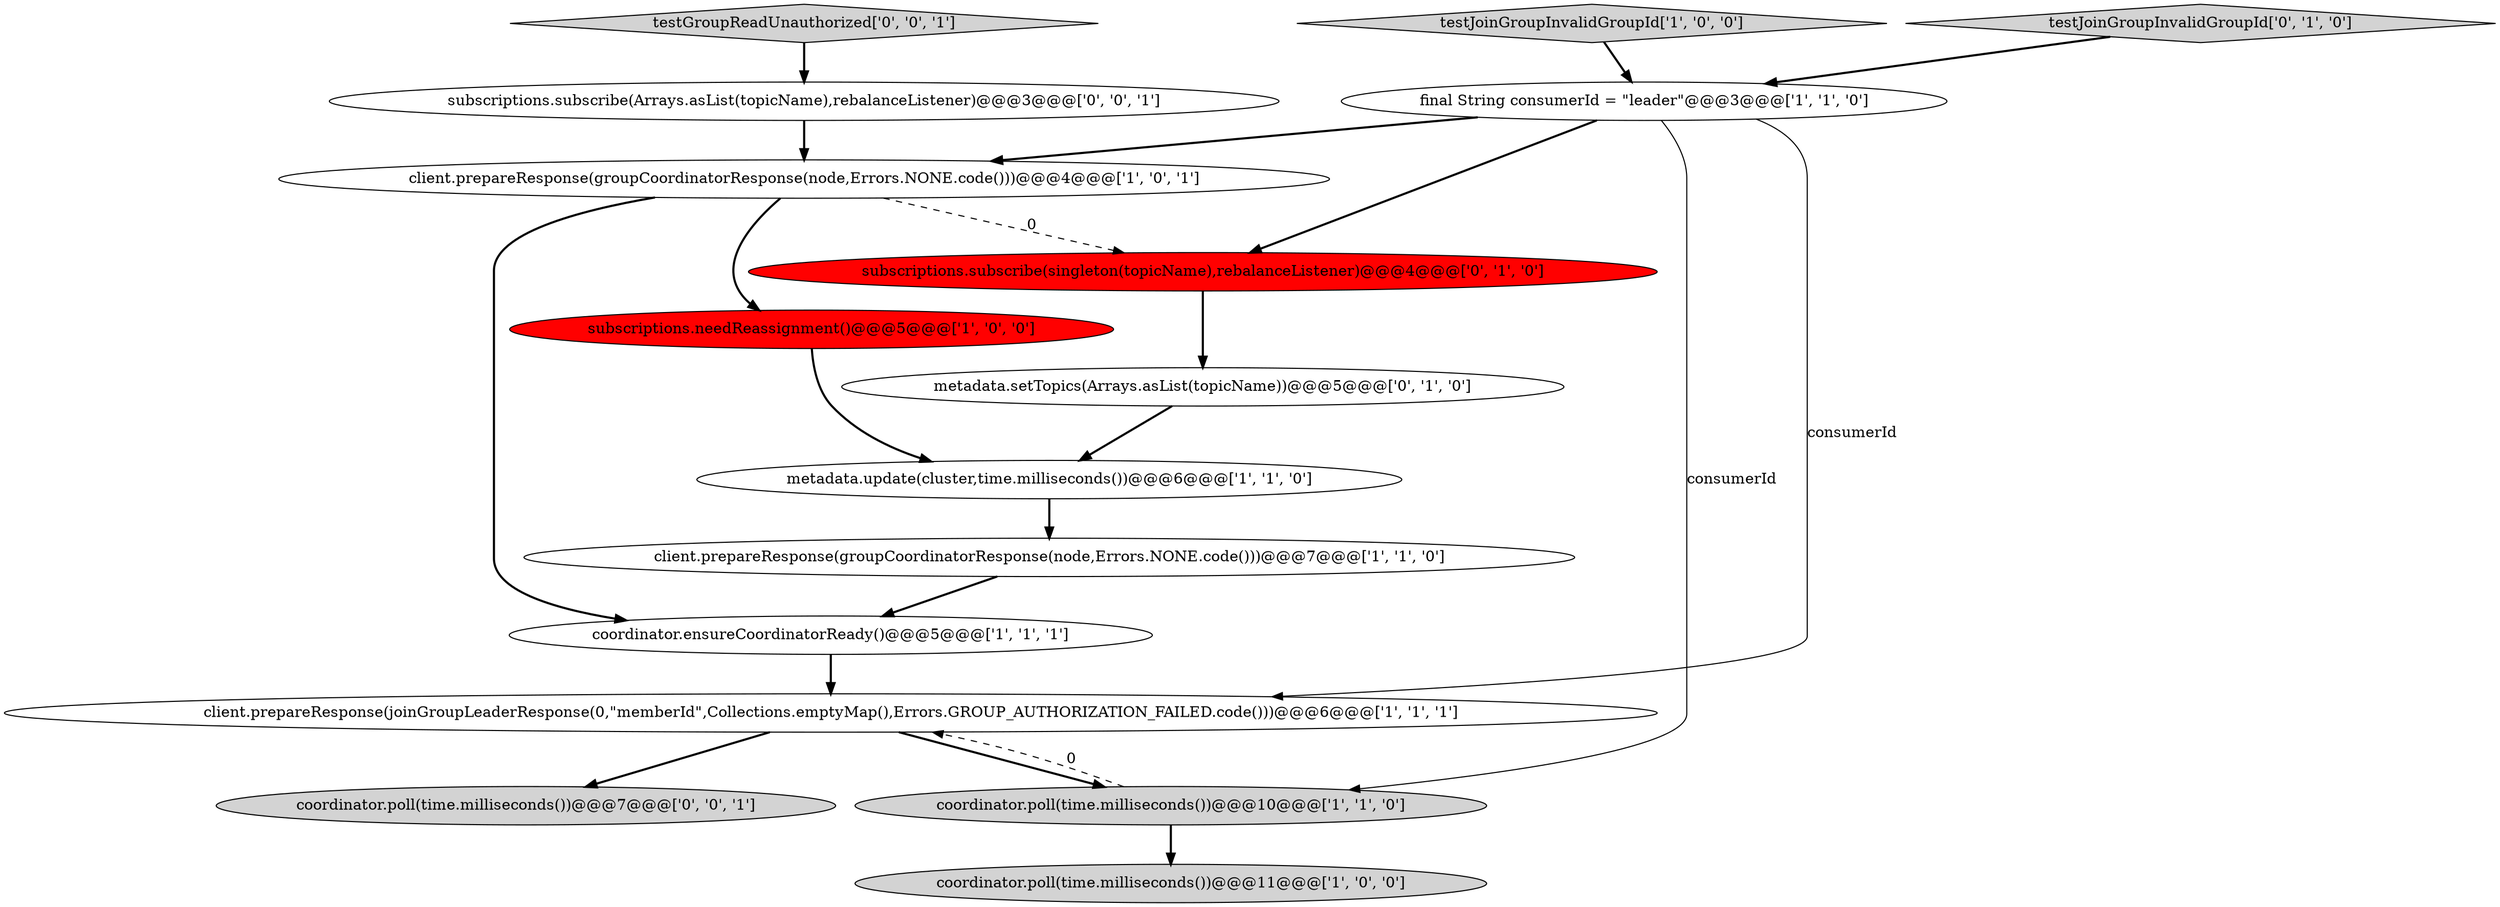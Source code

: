 digraph {
12 [style = filled, label = "subscriptions.subscribe(singleton(topicName),rebalanceListener)@@@4@@@['0', '1', '0']", fillcolor = red, shape = ellipse image = "AAA1AAABBB2BBB"];
15 [style = filled, label = "testGroupReadUnauthorized['0', '0', '1']", fillcolor = lightgray, shape = diamond image = "AAA0AAABBB3BBB"];
2 [style = filled, label = "metadata.update(cluster,time.milliseconds())@@@6@@@['1', '1', '0']", fillcolor = white, shape = ellipse image = "AAA0AAABBB1BBB"];
1 [style = filled, label = "subscriptions.needReassignment()@@@5@@@['1', '0', '0']", fillcolor = red, shape = ellipse image = "AAA1AAABBB1BBB"];
10 [style = filled, label = "testJoinGroupInvalidGroupId['0', '1', '0']", fillcolor = lightgray, shape = diamond image = "AAA0AAABBB2BBB"];
3 [style = filled, label = "coordinator.poll(time.milliseconds())@@@11@@@['1', '0', '0']", fillcolor = lightgray, shape = ellipse image = "AAA0AAABBB1BBB"];
11 [style = filled, label = "metadata.setTopics(Arrays.asList(topicName))@@@5@@@['0', '1', '0']", fillcolor = white, shape = ellipse image = "AAA0AAABBB2BBB"];
9 [style = filled, label = "final String consumerId = \"leader\"@@@3@@@['1', '1', '0']", fillcolor = white, shape = ellipse image = "AAA0AAABBB1BBB"];
14 [style = filled, label = "subscriptions.subscribe(Arrays.asList(topicName),rebalanceListener)@@@3@@@['0', '0', '1']", fillcolor = white, shape = ellipse image = "AAA0AAABBB3BBB"];
13 [style = filled, label = "coordinator.poll(time.milliseconds())@@@7@@@['0', '0', '1']", fillcolor = lightgray, shape = ellipse image = "AAA0AAABBB3BBB"];
7 [style = filled, label = "client.prepareResponse(groupCoordinatorResponse(node,Errors.NONE.code()))@@@7@@@['1', '1', '0']", fillcolor = white, shape = ellipse image = "AAA0AAABBB1BBB"];
0 [style = filled, label = "coordinator.poll(time.milliseconds())@@@10@@@['1', '1', '0']", fillcolor = lightgray, shape = ellipse image = "AAA0AAABBB1BBB"];
6 [style = filled, label = "coordinator.ensureCoordinatorReady()@@@5@@@['1', '1', '1']", fillcolor = white, shape = ellipse image = "AAA0AAABBB1BBB"];
8 [style = filled, label = "client.prepareResponse(joinGroupLeaderResponse(0,\"memberId\",Collections.emptyMap(),Errors.GROUP_AUTHORIZATION_FAILED.code()))@@@6@@@['1', '1', '1']", fillcolor = white, shape = ellipse image = "AAA0AAABBB1BBB"];
5 [style = filled, label = "testJoinGroupInvalidGroupId['1', '0', '0']", fillcolor = lightgray, shape = diamond image = "AAA0AAABBB1BBB"];
4 [style = filled, label = "client.prepareResponse(groupCoordinatorResponse(node,Errors.NONE.code()))@@@4@@@['1', '0', '1']", fillcolor = white, shape = ellipse image = "AAA0AAABBB1BBB"];
0->3 [style = bold, label=""];
5->9 [style = bold, label=""];
15->14 [style = bold, label=""];
4->6 [style = bold, label=""];
9->4 [style = bold, label=""];
12->11 [style = bold, label=""];
9->0 [style = solid, label="consumerId"];
11->2 [style = bold, label=""];
4->12 [style = dashed, label="0"];
8->0 [style = bold, label=""];
6->8 [style = bold, label=""];
7->6 [style = bold, label=""];
0->8 [style = dashed, label="0"];
9->8 [style = solid, label="consumerId"];
1->2 [style = bold, label=""];
4->1 [style = bold, label=""];
9->12 [style = bold, label=""];
10->9 [style = bold, label=""];
2->7 [style = bold, label=""];
8->13 [style = bold, label=""];
14->4 [style = bold, label=""];
}
